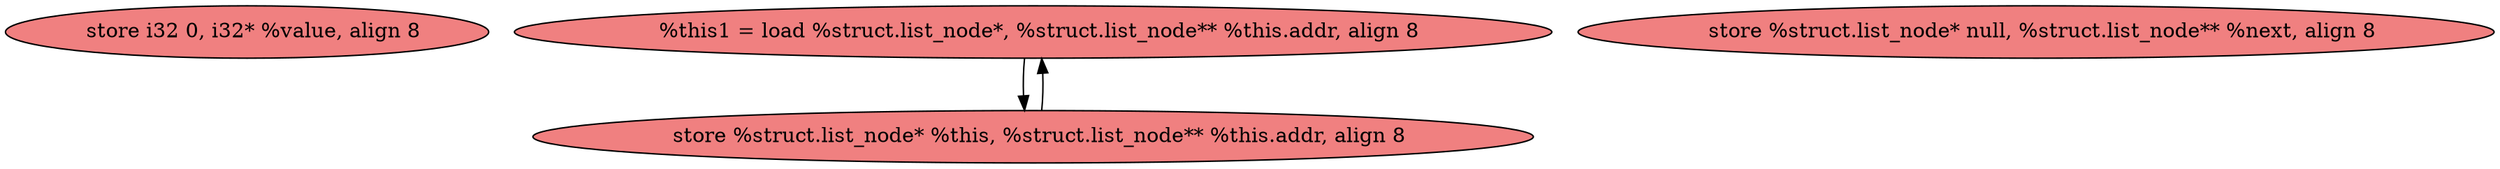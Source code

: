 
digraph G {


node116 [fillcolor=lightcoral,label="  store i32 0, i32* %value, align 8",shape=ellipse,style=filled ]
node117 [fillcolor=lightcoral,label="  %this1 = load %struct.list_node*, %struct.list_node** %this.addr, align 8",shape=ellipse,style=filled ]
node114 [fillcolor=lightcoral,label="  store %struct.list_node* null, %struct.list_node** %next, align 8",shape=ellipse,style=filled ]
node115 [fillcolor=lightcoral,label="  store %struct.list_node* %this, %struct.list_node** %this.addr, align 8",shape=ellipse,style=filled ]

node115->node117 [ ]
node117->node115 [ ]


}
